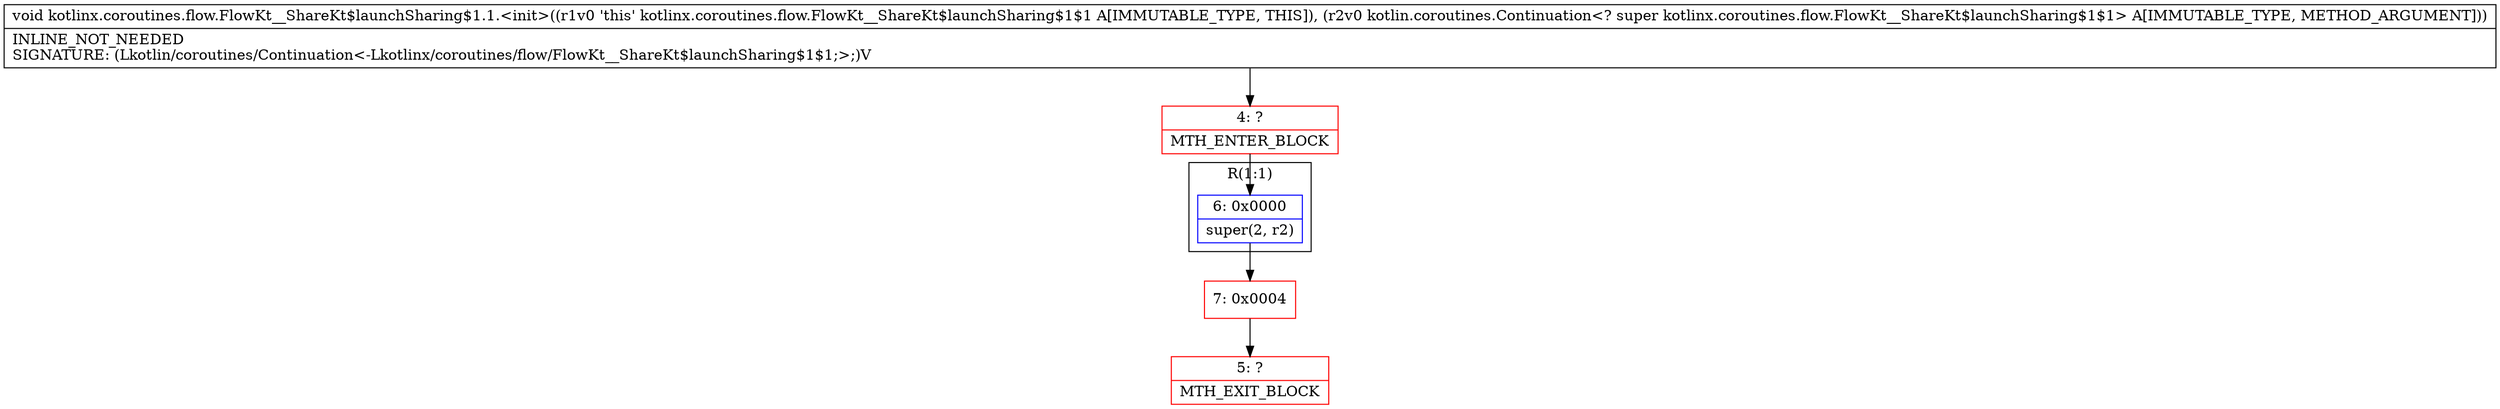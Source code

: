 digraph "CFG forkotlinx.coroutines.flow.FlowKt__ShareKt$launchSharing$1.1.\<init\>(Lkotlin\/coroutines\/Continuation;)V" {
subgraph cluster_Region_1416468755 {
label = "R(1:1)";
node [shape=record,color=blue];
Node_6 [shape=record,label="{6\:\ 0x0000|super(2, r2)\l}"];
}
Node_4 [shape=record,color=red,label="{4\:\ ?|MTH_ENTER_BLOCK\l}"];
Node_7 [shape=record,color=red,label="{7\:\ 0x0004}"];
Node_5 [shape=record,color=red,label="{5\:\ ?|MTH_EXIT_BLOCK\l}"];
MethodNode[shape=record,label="{void kotlinx.coroutines.flow.FlowKt__ShareKt$launchSharing$1.1.\<init\>((r1v0 'this' kotlinx.coroutines.flow.FlowKt__ShareKt$launchSharing$1$1 A[IMMUTABLE_TYPE, THIS]), (r2v0 kotlin.coroutines.Continuation\<? super kotlinx.coroutines.flow.FlowKt__ShareKt$launchSharing$1$1\> A[IMMUTABLE_TYPE, METHOD_ARGUMENT]))  | INLINE_NOT_NEEDED\lSIGNATURE: (Lkotlin\/coroutines\/Continuation\<\-Lkotlinx\/coroutines\/flow\/FlowKt__ShareKt$launchSharing$1$1;\>;)V\l}"];
MethodNode -> Node_4;Node_6 -> Node_7;
Node_4 -> Node_6;
Node_7 -> Node_5;
}


